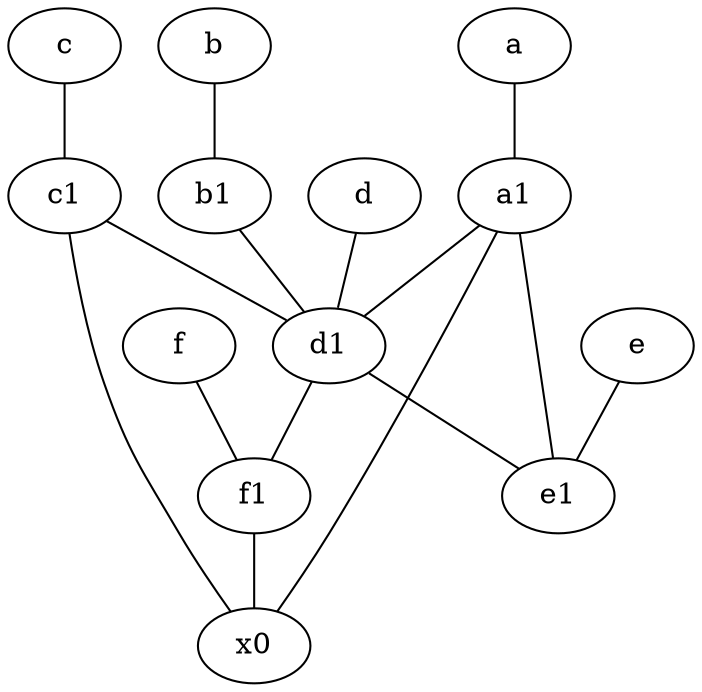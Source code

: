 graph {
	node [labelfontsize=50]
	c [labelfontsize=50 pos="4.5,2!"]
	x0 [labelfontsize=50]
	f1 [labelfontsize=50 pos="3,8!"]
	a1 [labelfontsize=50 pos="8,3!"]
	c1 [labelfontsize=50 pos="4.5,3!"]
	b1 [labelfontsize=50 pos="9,4!"]
	d1 [labelfontsize=50 pos="3,5!"]
	b [labelfontsize=50 pos="10,4!"]
	e [labelfontsize=50 pos="7,9!"]
	f [labelfontsize=50 pos="3,9!"]
	a [labelfontsize=50 pos="8,2!"]
	e1 [labelfontsize=50 pos="7,7!"]
	d [labelfontsize=50 pos="2,5!"]
	c1 -- d1
	d -- d1
	a1 -- d1
	f1 -- x0
	b -- b1
	c -- c1
	d1 -- f1
	d1 -- e1
	c1 -- x0
	f -- f1
	a1 -- x0
	a1 -- e1
	e -- e1
	a -- a1
	b1 -- d1
}
